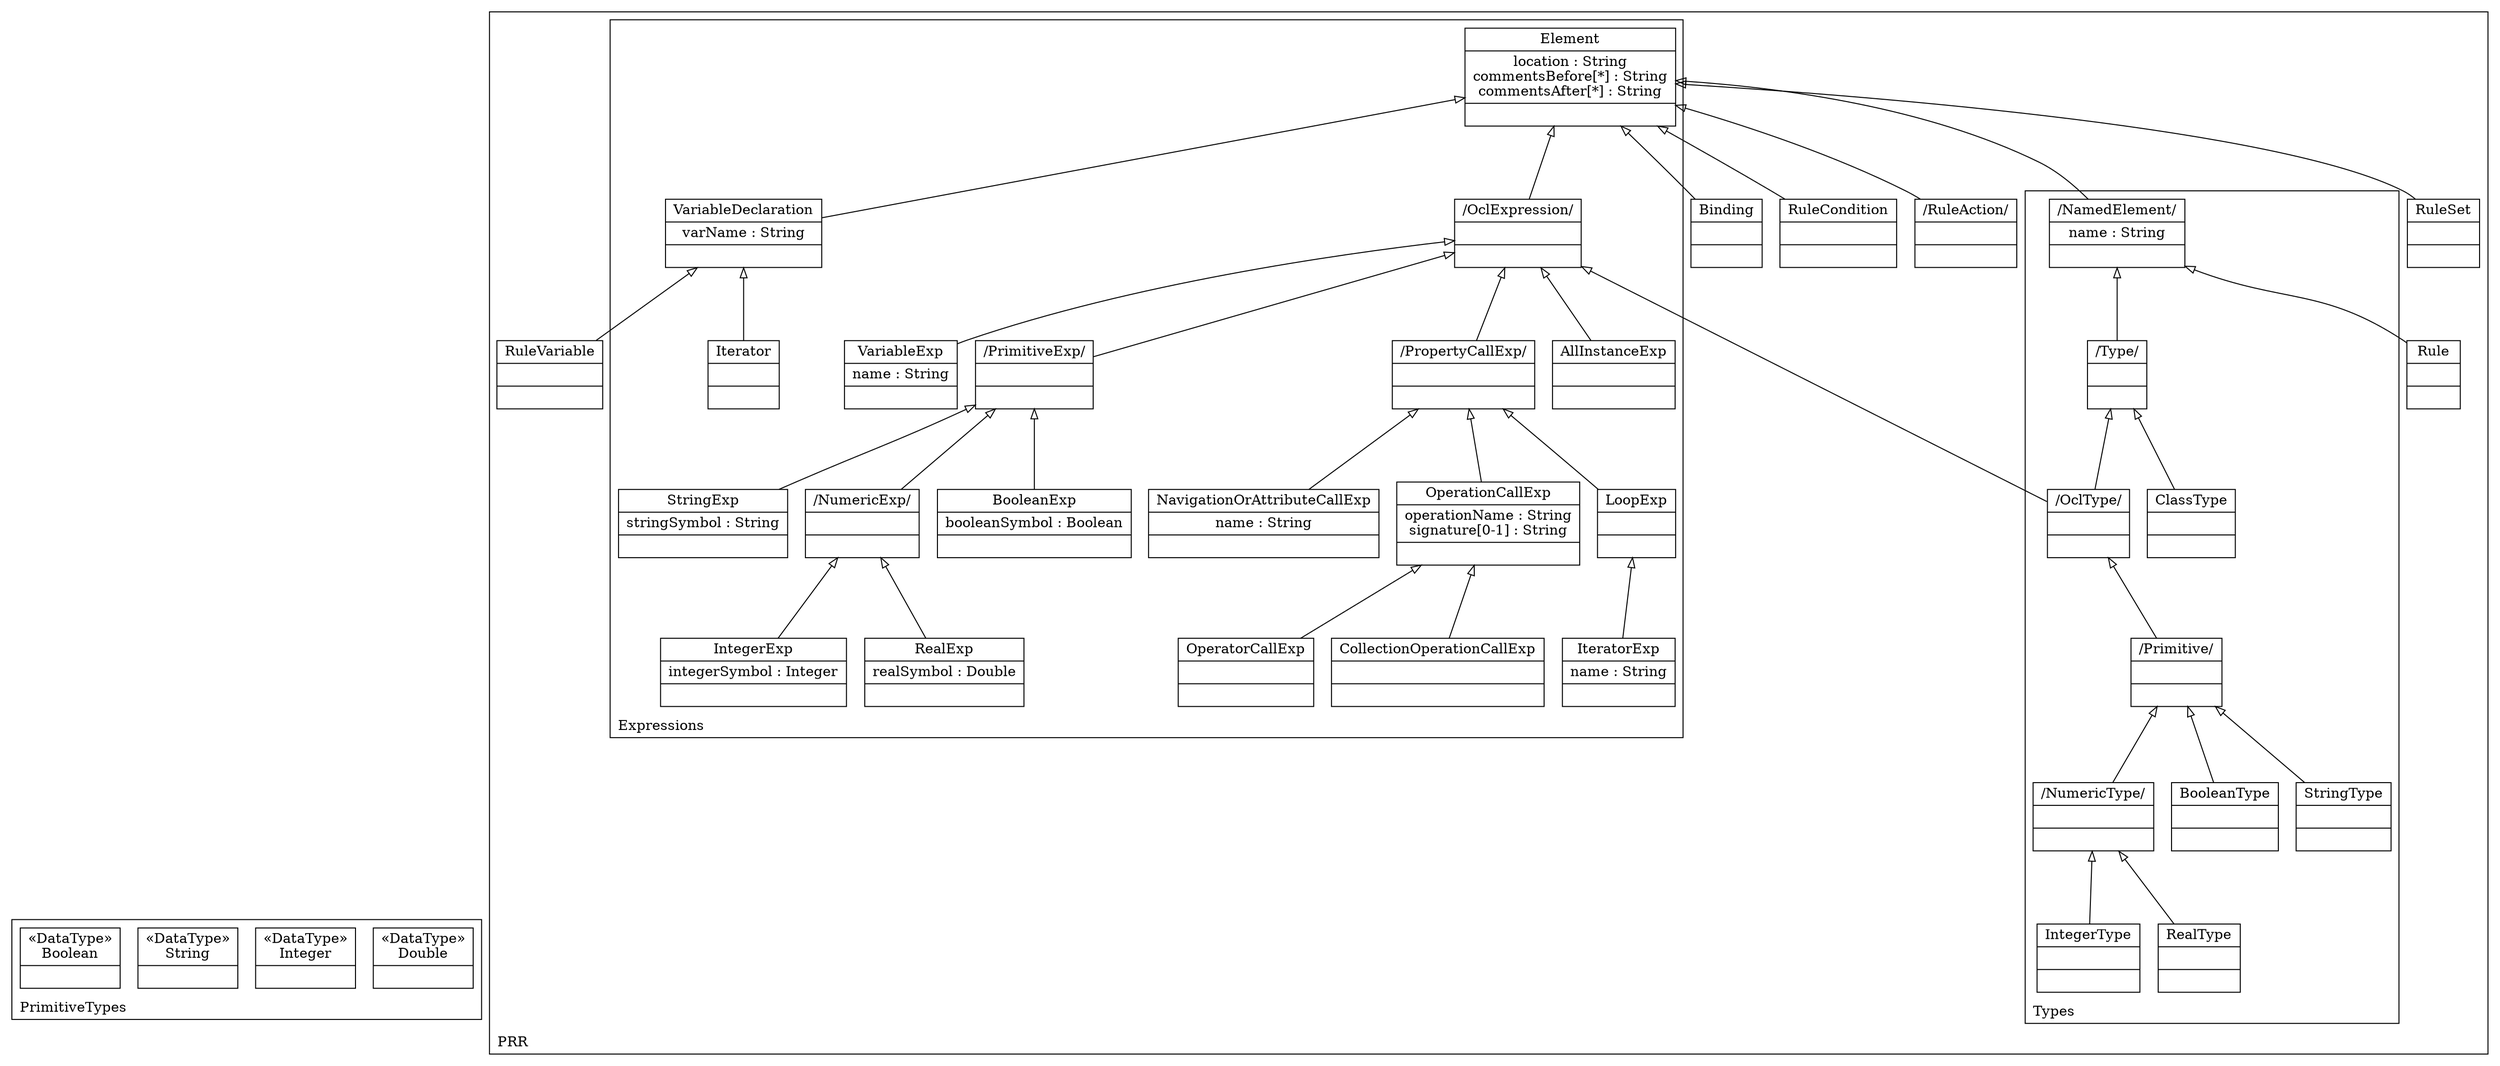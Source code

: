 digraph "KM3 Model in DOT" {
graph[rankdir=BT,labeljust=l,labelloc=t,nodeSep=0.75,compound=true];
 subgraph "cluster_PrimitiveTypes"{
labelloc=t
color=black
label=PrimitiveTypes
 node[shape=record];
Double[label="{&#171;DataType&#187;\nDouble|}"]
;
 node[shape=record];
Integer[label="{&#171;DataType&#187;\nInteger|}"]
;
 node[shape=record];
String[label="{&#171;DataType&#187;\nString|}"]
;
 node[shape=record];
Boolean[label="{&#171;DataType&#187;\nBoolean|}"]
;

} subgraph "cluster_PRR"{
labelloc=t
color=black
label=PRR
 node[shape=record];
Element[label="{Element|location : String\ncommentsBefore[*] : String\ncommentsAfter[*] : String| }"]
;
 node[shape=record];
NamedElement[label="{/NamedElement/|name : String| }"]
 NamedElement->Element[arrowhead=onormal,group=Element,minlen=2,constraint=true,]
;
 node[shape=record];
RuleSet[label="{RuleSet| | }"]
 RuleSet->Element[arrowhead=onormal,group=Element,minlen=2,constraint=true,]
;
 node[shape=record];
Rule[label="{Rule| | }"]
 Rule->NamedElement[arrowhead=onormal,group=NamedElement,minlen=2,constraint=true,]
;
 node[shape=record];
RuleAction[label="{/RuleAction/| | }"]
 RuleAction->Element[arrowhead=onormal,group=Element,minlen=2,constraint=true,]
;
 node[shape=record];
RuleCondition[label="{RuleCondition| | }"]
 RuleCondition->Element[arrowhead=onormal,group=Element,minlen=2,constraint=true,]
;
 node[shape=record];
Binding[label="{Binding| | }"]
 Binding->Element[arrowhead=onormal,group=Element,minlen=2,constraint=true,]
;
 node[shape=record];
RuleVariable[label="{RuleVariable| | }"]
 RuleVariable->VariableDeclaration[arrowhead=onormal,group=VariableDeclaration,minlen=2,constraint=true,]
;
 subgraph "cluster_Expressions"{
labelloc=t
color=black
label=Expressions
 node[shape=record];
PropertyCallExp[label="{/PropertyCallExp/| | }"]
 PropertyCallExp->OclExpression[arrowhead=onormal,group=OclExpression,minlen=2,constraint=true,]
;
 node[shape=record];
OclExpression[label="{/OclExpression/| | }"]
 OclExpression->Element[arrowhead=onormal,group=Element,minlen=2,constraint=true,]
;
 node[shape=record];
IteratorExp[label="{IteratorExp|name : String| }"]
 IteratorExp->LoopExp[arrowhead=onormal,group=LoopExp,minlen=2,constraint=true,]
;
 node[shape=record];
LoopExp[label="{LoopExp| | }"]
 LoopExp->PropertyCallExp[arrowhead=onormal,group=PropertyCallExp,minlen=2,constraint=true,]
;
 node[shape=record];
OperatorCallExp[label="{OperatorCallExp| | }"]
 OperatorCallExp->OperationCallExp[arrowhead=onormal,group=OperationCallExp,minlen=2,constraint=true,]
;
 node[shape=record];
OperationCallExp[label="{OperationCallExp|operationName : String\nsignature[0-1] : String| }"]
 OperationCallExp->PropertyCallExp[arrowhead=onormal,group=PropertyCallExp,minlen=2,constraint=true,]
;
 node[shape=record];
CollectionOperationCallExp[label="{CollectionOperationCallExp| | }"]
 CollectionOperationCallExp->OperationCallExp[arrowhead=onormal,group=OperationCallExp,minlen=2,constraint=true,]
;
 node[shape=record];
StringExp[label="{StringExp|stringSymbol : String| }"]
 StringExp->PrimitiveExp[arrowhead=onormal,group=PrimitiveExp,minlen=2,constraint=true,]
;
 node[shape=record];
BooleanExp[label="{BooleanExp|booleanSymbol : Boolean| }"]
 BooleanExp->PrimitiveExp[arrowhead=onormal,group=PrimitiveExp,minlen=2,constraint=true,]
;
 node[shape=record];
NumericExp[label="{/NumericExp/| | }"]
 NumericExp->PrimitiveExp[arrowhead=onormal,group=PrimitiveExp,minlen=2,constraint=true,]
;
 node[shape=record];
IntegerExp[label="{IntegerExp|integerSymbol : Integer| }"]
 IntegerExp->NumericExp[arrowhead=onormal,group=NumericExp,minlen=2,constraint=true,]
;
 node[shape=record];
RealExp[label="{RealExp|realSymbol : Double| }"]
 RealExp->NumericExp[arrowhead=onormal,group=NumericExp,minlen=2,constraint=true,]
;
 node[shape=record];
PrimitiveExp[label="{/PrimitiveExp/| | }"]
 PrimitiveExp->OclExpression[arrowhead=onormal,group=OclExpression,minlen=2,constraint=true,]
;
 node[shape=record];
NavigationOrAttributeCallExp[label="{NavigationOrAttributeCallExp|name : String| }"]
 NavigationOrAttributeCallExp->PropertyCallExp[arrowhead=onormal,group=PropertyCallExp,minlen=2,constraint=true,]
;
 node[shape=record];
Iterator[label="{Iterator| | }"]
 Iterator->VariableDeclaration[arrowhead=onormal,group=VariableDeclaration,minlen=2,constraint=true,]
;
 node[shape=record];
VariableDeclaration[label="{VariableDeclaration|varName : String| }"]
 VariableDeclaration->Element[arrowhead=onormal,group=Element,minlen=2,constraint=true,]
;
 node[shape=record];
VariableExp[label="{VariableExp|name : String| }"]
 VariableExp->OclExpression[arrowhead=onormal,group=OclExpression,minlen=2,constraint=true,]
;
 node[shape=record];
AllInstanceExp[label="{AllInstanceExp| | }"]
 AllInstanceExp->OclExpression[arrowhead=onormal,group=OclExpression,minlen=2,constraint=true,]
;

} subgraph "cluster_Types"{
labelloc=t
color=black
label=Types
 node[shape=record];
Type[label="{/Type/| | }"]
 Type->NamedElement[arrowhead=onormal,group=NamedElement,minlen=2,constraint=true,]
;
 node[shape=record];
OclType[label="{/OclType/| | }"]
 OclType->OclExpression[arrowhead=onormal,group=OclExpression,minlen=2,constraint=true,]
 OclType->Type[arrowhead=onormal,group=Type,minlen=2,constraint=true,]
;
 node[shape=record];
StringType[label="{StringType| | }"]
 StringType->Primitive[arrowhead=onormal,group=Primitive,minlen=2,constraint=true,]
;
 node[shape=record];
Primitive[label="{/Primitive/| | }"]
 Primitive->OclType[arrowhead=onormal,group=OclType,minlen=2,constraint=true,]
;
 node[shape=record];
RealType[label="{RealType| | }"]
 RealType->NumericType[arrowhead=onormal,group=NumericType,minlen=2,constraint=true,]
;
 node[shape=record];
BooleanType[label="{BooleanType| | }"]
 BooleanType->Primitive[arrowhead=onormal,group=Primitive,minlen=2,constraint=true,]
;
 node[shape=record];
NumericType[label="{/NumericType/| | }"]
 NumericType->Primitive[arrowhead=onormal,group=Primitive,minlen=2,constraint=true,]
;
 node[shape=record];
IntegerType[label="{IntegerType| | }"]
 IntegerType->NumericType[arrowhead=onormal,group=NumericType,minlen=2,constraint=true,]
;
 node[shape=record];
ClassType[label="{ClassType| | }"]
 ClassType->Type[arrowhead=onormal,group=Type,minlen=2,constraint=true,]
;

}
}
}